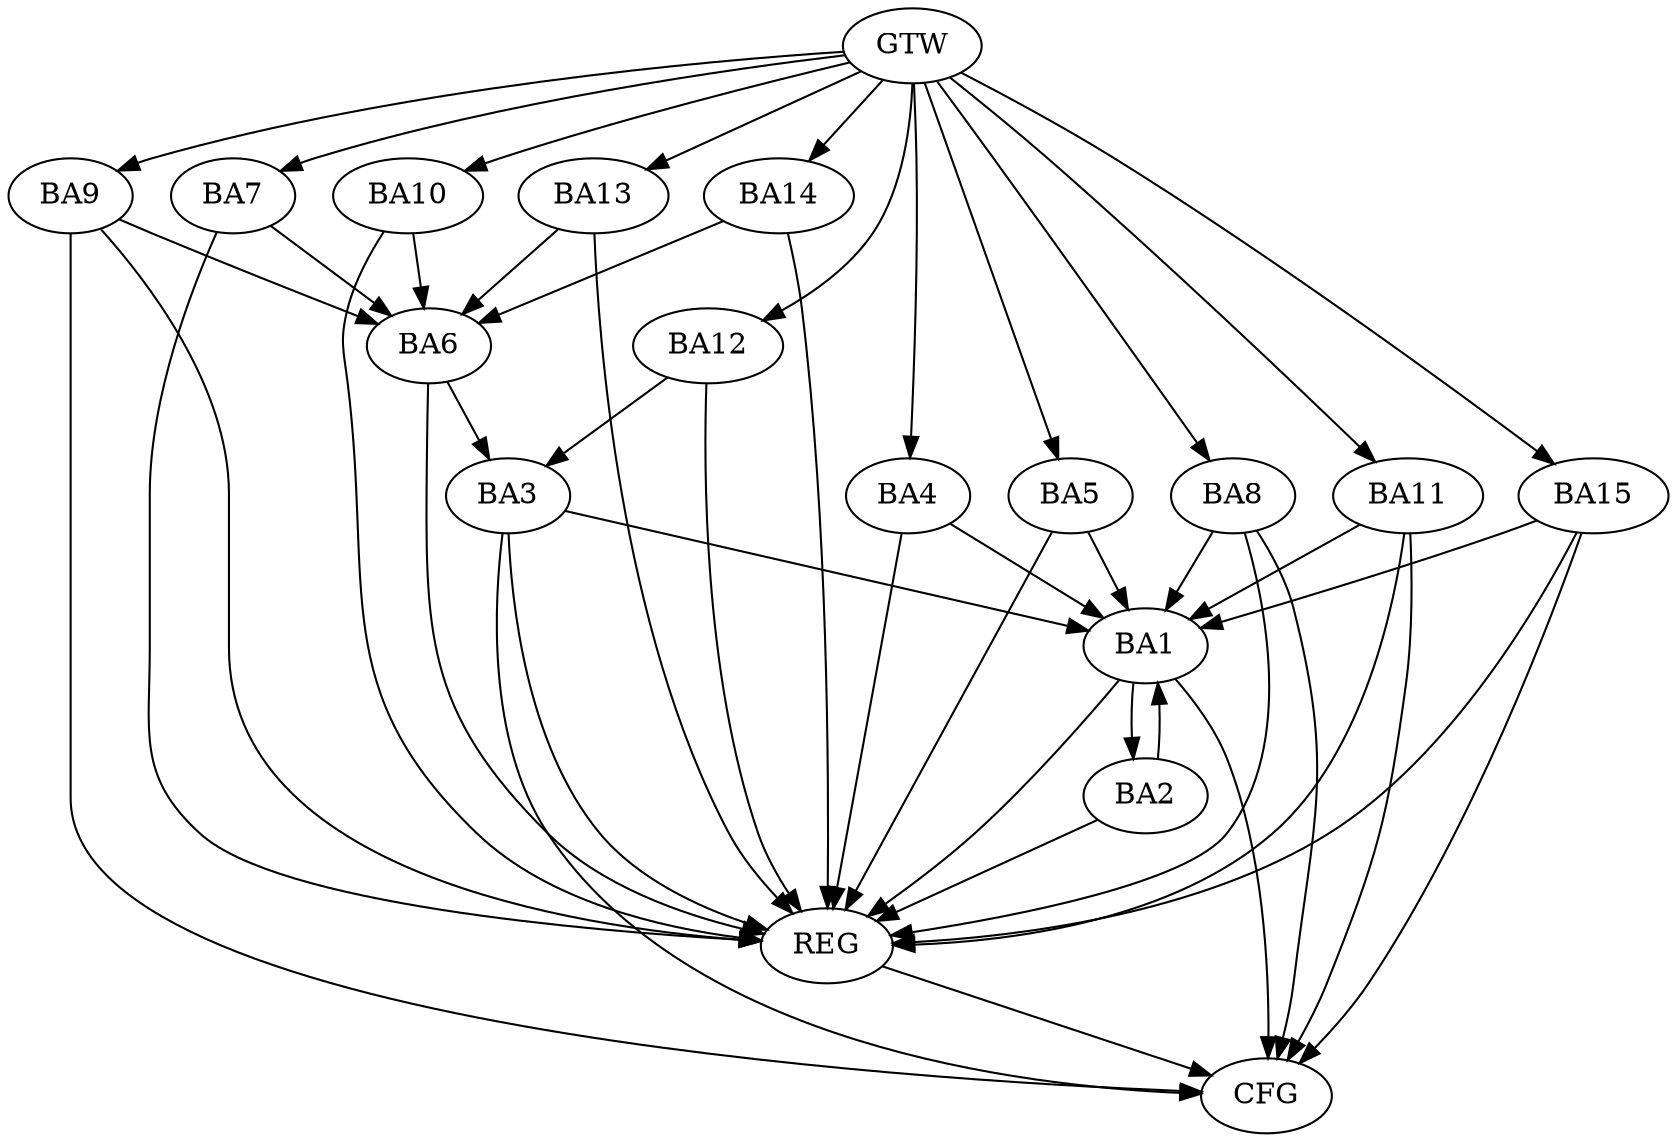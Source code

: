 strict digraph G {
  BA1 [ label="BA1" ];
  BA2 [ label="BA2" ];
  BA3 [ label="BA3" ];
  BA4 [ label="BA4" ];
  BA5 [ label="BA5" ];
  BA6 [ label="BA6" ];
  BA7 [ label="BA7" ];
  BA8 [ label="BA8" ];
  BA9 [ label="BA9" ];
  BA10 [ label="BA10" ];
  BA11 [ label="BA11" ];
  BA12 [ label="BA12" ];
  BA13 [ label="BA13" ];
  BA14 [ label="BA14" ];
  BA15 [ label="BA15" ];
  GTW [ label="GTW" ];
  REG [ label="REG" ];
  CFG [ label="CFG" ];
  BA1 -> BA2;
  BA2 -> BA1;
  BA3 -> BA1;
  BA4 -> BA1;
  BA5 -> BA1;
  BA6 -> BA3;
  BA7 -> BA6;
  BA8 -> BA1;
  BA9 -> BA6;
  BA10 -> BA6;
  BA11 -> BA1;
  BA12 -> BA3;
  BA13 -> BA6;
  BA14 -> BA6;
  BA15 -> BA1;
  GTW -> BA4;
  GTW -> BA5;
  GTW -> BA7;
  GTW -> BA8;
  GTW -> BA9;
  GTW -> BA10;
  GTW -> BA11;
  GTW -> BA12;
  GTW -> BA13;
  GTW -> BA14;
  GTW -> BA15;
  BA1 -> REG;
  BA2 -> REG;
  BA3 -> REG;
  BA4 -> REG;
  BA5 -> REG;
  BA6 -> REG;
  BA7 -> REG;
  BA8 -> REG;
  BA9 -> REG;
  BA10 -> REG;
  BA11 -> REG;
  BA12 -> REG;
  BA13 -> REG;
  BA14 -> REG;
  BA15 -> REG;
  BA15 -> CFG;
  BA1 -> CFG;
  BA3 -> CFG;
  BA11 -> CFG;
  BA9 -> CFG;
  BA8 -> CFG;
  REG -> CFG;
}
